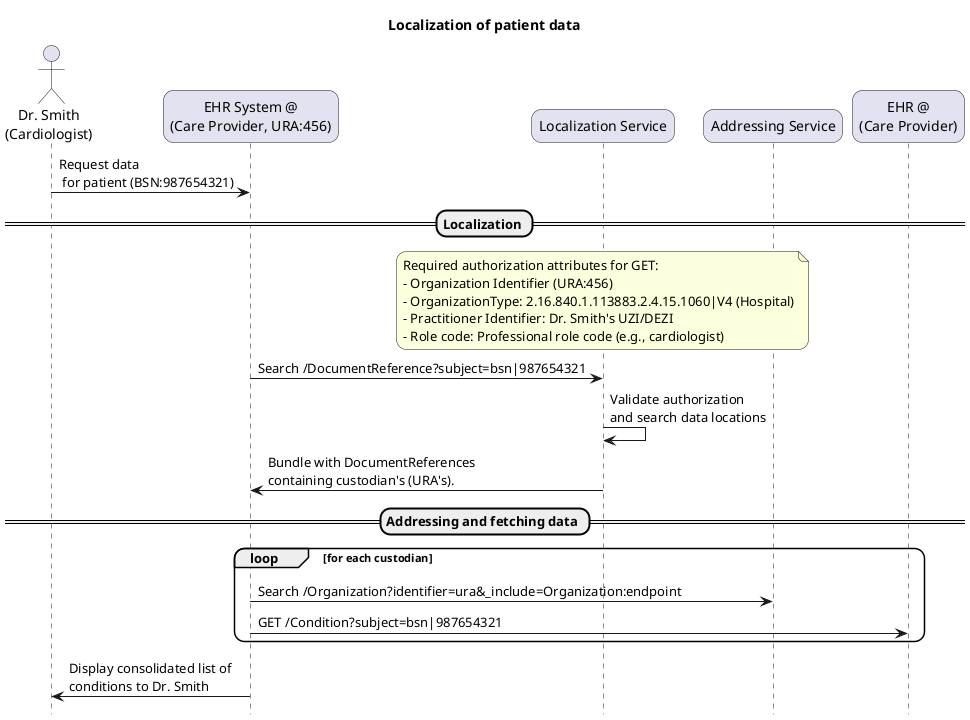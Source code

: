 @startuml localization-cardiologist-search

title Localization of patient data

skinparam roundcorner 20
skinparam defaultFontName Arial 
hide footbox

!pragma teoz true

actor "Dr. Smith\n(Cardiologist)" as doctor
participant "EHR System @\n(Care Provider, URA:456)" as ehr
participant "Localization Service" as nvi
participant "Addressing Service" as addressing
participant "EHR @\n(Care Provider)" as ehr_reg

doctor -> ehr: Request data\n for patient (BSN:987654321)

== Localization ==


note over nvi
  Required authorization attributes for GET:
  - Organization Identifier (URA:456)
  - OrganizationType: 2.16.840.1.113883.2.4.15.1060|V4 (Hospital)
  - Practitioner Identifier: Dr. Smith's UZI/DEZI 
  - Role code: Professional role code (e.g., cardiologist)
  ' Use of **pseudonymized** patient identifier 
  '  (pseudoBsn) is out of scope for this diagram
end note

ehr -> nvi: Search /DocumentReference?subject=bsn|987654321

nvi -> nvi: Validate authorization\nand search data locations

nvi -> ehr: Bundle with DocumentReferences \ncontaining custodian's (URA's).

== Addressing and fetching data ==

loop for each custodian
  ehr -> addressing: Search /Organization?identifier=ura&_include=Organization:endpoint

  ehr -> ehr_reg: GET /Condition?subject=bsn|987654321
end

ehr -> doctor: Display consolidated list of \nconditions to Dr. Smith

@enduml

